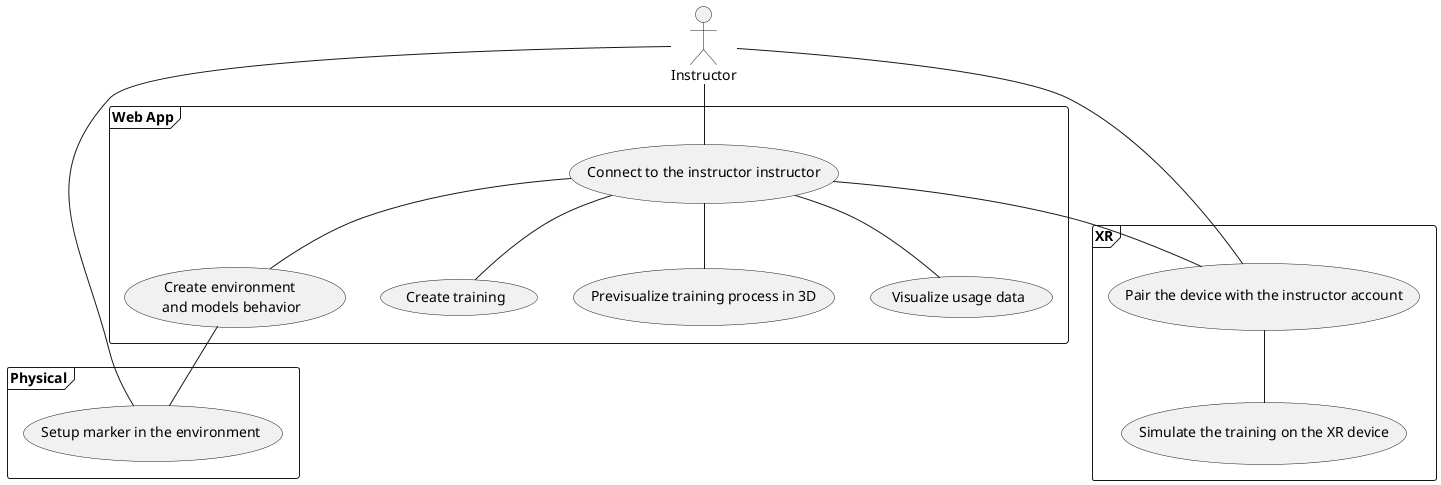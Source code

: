 @startuml
actor Instructor
frame "Web App" {
    usecase connect [
        Connect to the instructor instructor
        ]
    usecase createEnvironment [
        Create environment 
        and models behavior
    ]
    usecase createTraining [
        Create training
    ]
    usecase previsualizeTraining [
        Previsualize training process in 3D
    ]
    usecase visualizeData [
        Visualize usage data
    ]
} 
frame Physical {
    usecase setup [
        Setup marker in the environment 
    ]
}
frame XR {
    usecase paringAccount [
        Pair the device with the instructor account
    ]
    usecase runTraining    [
        Simulate the training on the XR device
    ]
}
Instructor -- connect
connect -- createTraining
connect -- createEnvironment
connect -- previsualizeTraining
connect -- visualizeData
Instructor -- paringAccount
connect -- paringAccount
paringAccount -- runTraining
Instructor -- setup
createEnvironment -- setup


@enduml